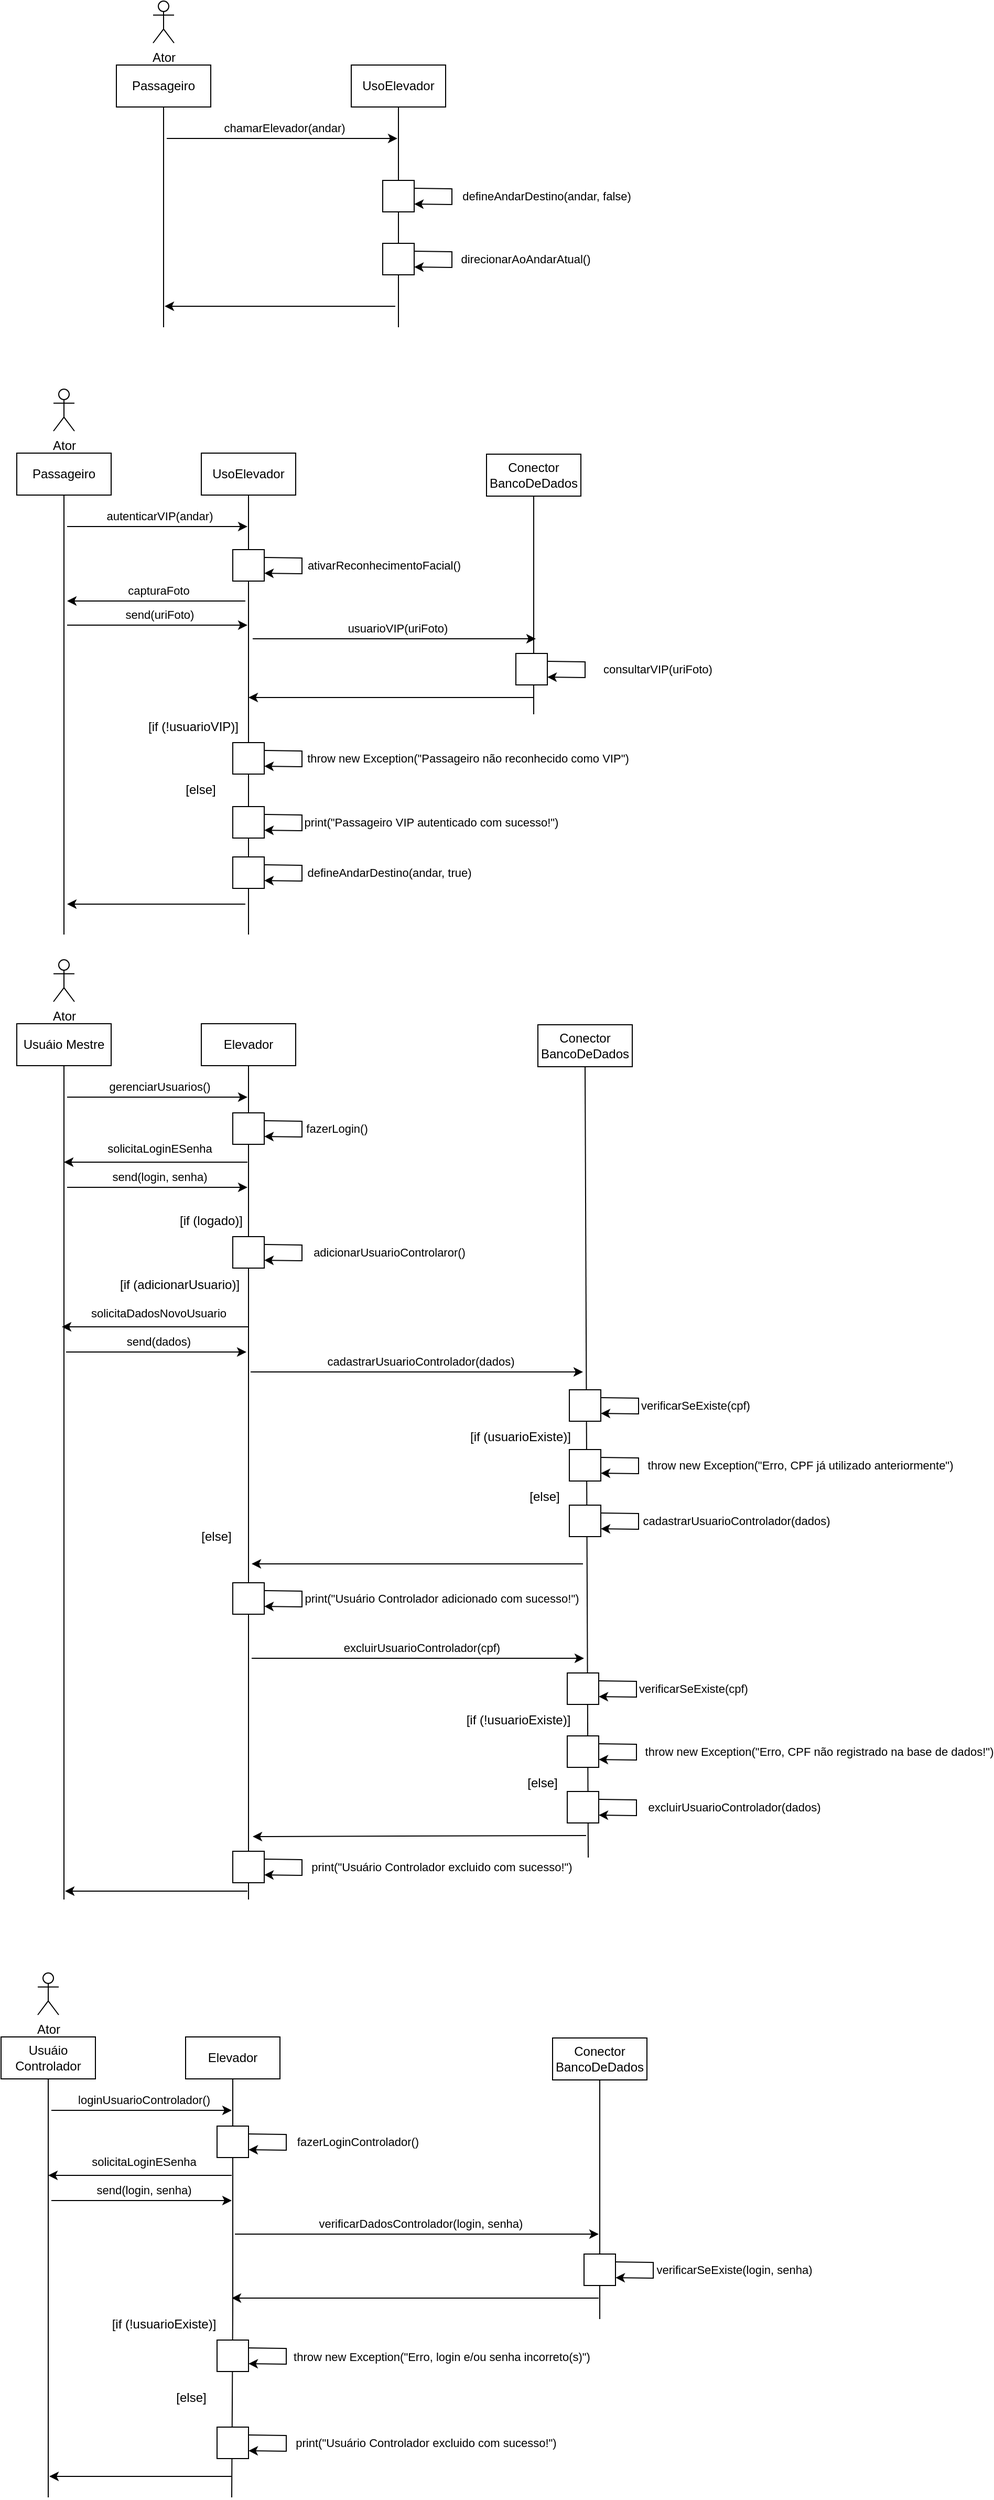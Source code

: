 <mxfile version="20.5.3" type="github">
  <diagram id="3JyE9qWSIHC2tVnXCIS9" name="Página-1">
    <mxGraphModel dx="1055" dy="459" grid="1" gridSize="10" guides="1" tooltips="1" connect="1" arrows="1" fold="1" page="1" pageScale="1" pageWidth="827" pageHeight="1169" math="0" shadow="0">
      <root>
        <mxCell id="0" />
        <mxCell id="1" parent="0" />
        <mxCell id="3kf62RT6ePGo2hTkcLxx-1" value="Passageiro" style="rounded=0;whiteSpace=wrap;html=1;" parent="1" vertex="1">
          <mxGeometry x="190" y="81" width="90" height="40" as="geometry" />
        </mxCell>
        <mxCell id="3kf62RT6ePGo2hTkcLxx-2" value="Ator" style="shape=umlActor;verticalLabelPosition=bottom;verticalAlign=top;html=1;outlineConnect=0;" parent="1" vertex="1">
          <mxGeometry x="225" y="20" width="20" height="40" as="geometry" />
        </mxCell>
        <mxCell id="3kf62RT6ePGo2hTkcLxx-4" value="UsoElevador" style="rounded=0;whiteSpace=wrap;html=1;" parent="1" vertex="1">
          <mxGeometry x="414" y="81" width="90" height="40" as="geometry" />
        </mxCell>
        <mxCell id="3kf62RT6ePGo2hTkcLxx-5" value="" style="endArrow=none;html=1;rounded=0;entryX=0.5;entryY=1;entryDx=0;entryDy=0;startArrow=none;" parent="1" source="3kf62RT6ePGo2hTkcLxx-9" target="3kf62RT6ePGo2hTkcLxx-4" edge="1">
          <mxGeometry width="50" height="50" relative="1" as="geometry">
            <mxPoint x="459" y="431" as="sourcePoint" />
            <mxPoint x="440" y="211" as="targetPoint" />
          </mxGeometry>
        </mxCell>
        <mxCell id="3kf62RT6ePGo2hTkcLxx-6" value="" style="endArrow=none;html=1;rounded=0;entryX=0.5;entryY=1;entryDx=0;entryDy=0;" parent="1" target="3kf62RT6ePGo2hTkcLxx-1" edge="1">
          <mxGeometry width="50" height="50" relative="1" as="geometry">
            <mxPoint x="235" y="331" as="sourcePoint" />
            <mxPoint x="234.5" y="141" as="targetPoint" />
          </mxGeometry>
        </mxCell>
        <mxCell id="3kf62RT6ePGo2hTkcLxx-8" value="chamarElevador(andar)" style="endArrow=classic;html=1;rounded=0;" parent="1" edge="1">
          <mxGeometry x="0.018" y="10" width="50" height="50" relative="1" as="geometry">
            <mxPoint x="238" y="151" as="sourcePoint" />
            <mxPoint x="458" y="151" as="targetPoint" />
            <mxPoint as="offset" />
          </mxGeometry>
        </mxCell>
        <mxCell id="3kf62RT6ePGo2hTkcLxx-9" value="" style="whiteSpace=wrap;html=1;aspect=fixed;" parent="1" vertex="1">
          <mxGeometry x="444" y="191" width="30" height="30" as="geometry" />
        </mxCell>
        <mxCell id="3kf62RT6ePGo2hTkcLxx-10" value="" style="endArrow=none;html=1;rounded=0;entryX=0.5;entryY=1;entryDx=0;entryDy=0;" parent="1" target="3kf62RT6ePGo2hTkcLxx-9" edge="1">
          <mxGeometry width="50" height="50" relative="1" as="geometry">
            <mxPoint x="459" y="331" as="sourcePoint" />
            <mxPoint x="459" y="121" as="targetPoint" />
            <Array as="points">
              <mxPoint x="459" y="331" />
            </Array>
          </mxGeometry>
        </mxCell>
        <mxCell id="3kf62RT6ePGo2hTkcLxx-11" value="defineAndarDestino(andar, false)" style="endArrow=classic;html=1;rounded=0;exitX=1;exitY=0.25;exitDx=0;exitDy=0;entryX=1;entryY=0.75;entryDx=0;entryDy=0;" parent="1" source="3kf62RT6ePGo2hTkcLxx-9" target="3kf62RT6ePGo2hTkcLxx-9" edge="1">
          <mxGeometry x="-0.011" y="90" width="50" height="50" relative="1" as="geometry">
            <mxPoint x="370" y="261" as="sourcePoint" />
            <mxPoint x="500" y="221" as="targetPoint" />
            <Array as="points">
              <mxPoint x="510" y="199" />
              <mxPoint x="510" y="206" />
              <mxPoint x="510" y="214" />
            </Array>
            <mxPoint as="offset" />
          </mxGeometry>
        </mxCell>
        <mxCell id="3kf62RT6ePGo2hTkcLxx-13" value="" style="whiteSpace=wrap;html=1;aspect=fixed;" parent="1" vertex="1">
          <mxGeometry x="444" y="251" width="30" height="30" as="geometry" />
        </mxCell>
        <mxCell id="3kf62RT6ePGo2hTkcLxx-14" value="direcionarAoAndarAtual()" style="endArrow=classic;html=1;rounded=0;exitX=1;exitY=0.25;exitDx=0;exitDy=0;entryX=1;entryY=0.75;entryDx=0;entryDy=0;" parent="1" source="3kf62RT6ePGo2hTkcLxx-13" target="3kf62RT6ePGo2hTkcLxx-13" edge="1">
          <mxGeometry x="-0.011" y="70" width="50" height="50" relative="1" as="geometry">
            <mxPoint x="370" y="321" as="sourcePoint" />
            <mxPoint x="500" y="281" as="targetPoint" />
            <Array as="points">
              <mxPoint x="510" y="259" />
              <mxPoint x="510" y="266" />
              <mxPoint x="510" y="274" />
            </Array>
            <mxPoint as="offset" />
          </mxGeometry>
        </mxCell>
        <mxCell id="3kf62RT6ePGo2hTkcLxx-15" value="" style="endArrow=classic;html=1;rounded=0;" parent="1" edge="1">
          <mxGeometry width="50" height="50" relative="1" as="geometry">
            <mxPoint x="456" y="311" as="sourcePoint" />
            <mxPoint x="236" y="311" as="targetPoint" />
          </mxGeometry>
        </mxCell>
        <mxCell id="idAeQF3LPdiyXYUl15NZ-1" value="Passageiro" style="rounded=0;whiteSpace=wrap;html=1;" parent="1" vertex="1">
          <mxGeometry x="95" y="451" width="90" height="40" as="geometry" />
        </mxCell>
        <mxCell id="idAeQF3LPdiyXYUl15NZ-2" value="Ator" style="shape=umlActor;verticalLabelPosition=bottom;verticalAlign=top;html=1;outlineConnect=0;" parent="1" vertex="1">
          <mxGeometry x="130" y="390" width="20" height="40" as="geometry" />
        </mxCell>
        <mxCell id="idAeQF3LPdiyXYUl15NZ-3" value="UsoElevador" style="rounded=0;whiteSpace=wrap;html=1;" parent="1" vertex="1">
          <mxGeometry x="271" y="451" width="90" height="40" as="geometry" />
        </mxCell>
        <mxCell id="idAeQF3LPdiyXYUl15NZ-4" value="" style="endArrow=none;html=1;rounded=0;entryX=0.5;entryY=1;entryDx=0;entryDy=0;startArrow=none;" parent="1" source="idAeQF3LPdiyXYUl15NZ-7" target="idAeQF3LPdiyXYUl15NZ-3" edge="1">
          <mxGeometry width="50" height="50" relative="1" as="geometry">
            <mxPoint x="316" y="801" as="sourcePoint" />
            <mxPoint x="297" y="581" as="targetPoint" />
          </mxGeometry>
        </mxCell>
        <mxCell id="idAeQF3LPdiyXYUl15NZ-5" value="" style="endArrow=none;html=1;rounded=0;entryX=0.5;entryY=1;entryDx=0;entryDy=0;" parent="1" target="idAeQF3LPdiyXYUl15NZ-1" edge="1">
          <mxGeometry width="50" height="50" relative="1" as="geometry">
            <mxPoint x="140" y="910" as="sourcePoint" />
            <mxPoint x="139.5" y="511" as="targetPoint" />
          </mxGeometry>
        </mxCell>
        <mxCell id="idAeQF3LPdiyXYUl15NZ-6" value="autenticarVIP(andar)" style="endArrow=classic;html=1;rounded=0;" parent="1" edge="1">
          <mxGeometry x="0.018" y="10" width="50" height="50" relative="1" as="geometry">
            <mxPoint x="143" y="521" as="sourcePoint" />
            <mxPoint x="315" y="521" as="targetPoint" />
            <mxPoint as="offset" />
          </mxGeometry>
        </mxCell>
        <mxCell id="idAeQF3LPdiyXYUl15NZ-7" value="" style="whiteSpace=wrap;html=1;aspect=fixed;" parent="1" vertex="1">
          <mxGeometry x="301" y="543" width="30" height="30" as="geometry" />
        </mxCell>
        <mxCell id="idAeQF3LPdiyXYUl15NZ-8" value="" style="endArrow=none;html=1;rounded=0;entryX=0.5;entryY=1;entryDx=0;entryDy=0;" parent="1" target="idAeQF3LPdiyXYUl15NZ-7" edge="1">
          <mxGeometry width="50" height="50" relative="1" as="geometry">
            <mxPoint x="316" y="701" as="sourcePoint" />
            <mxPoint x="316" y="491" as="targetPoint" />
            <Array as="points">
              <mxPoint x="316" y="910" />
              <mxPoint x="316" y="701" />
            </Array>
          </mxGeometry>
        </mxCell>
        <mxCell id="idAeQF3LPdiyXYUl15NZ-9" value="ativarReconhecimentoFacial()" style="endArrow=classic;html=1;rounded=0;exitX=1;exitY=0.25;exitDx=0;exitDy=0;entryX=1;entryY=0.75;entryDx=0;entryDy=0;" parent="1" source="idAeQF3LPdiyXYUl15NZ-7" target="idAeQF3LPdiyXYUl15NZ-7" edge="1">
          <mxGeometry x="-0.011" y="78" width="50" height="50" relative="1" as="geometry">
            <mxPoint x="227" y="613" as="sourcePoint" />
            <mxPoint x="357" y="573" as="targetPoint" />
            <Array as="points">
              <mxPoint x="367" y="551" />
              <mxPoint x="367" y="558" />
              <mxPoint x="367" y="566" />
            </Array>
            <mxPoint as="offset" />
          </mxGeometry>
        </mxCell>
        <mxCell id="idAeQF3LPdiyXYUl15NZ-10" value="" style="whiteSpace=wrap;html=1;aspect=fixed;" parent="1" vertex="1">
          <mxGeometry x="301" y="836" width="30" height="30" as="geometry" />
        </mxCell>
        <mxCell id="idAeQF3LPdiyXYUl15NZ-11" value="defineAndarDestino(andar, true)" style="endArrow=classic;html=1;rounded=0;exitX=1;exitY=0.25;exitDx=0;exitDy=0;entryX=1;entryY=0.75;entryDx=0;entryDy=0;" parent="1" source="idAeQF3LPdiyXYUl15NZ-10" target="idAeQF3LPdiyXYUl15NZ-10" edge="1">
          <mxGeometry x="-0.011" y="83" width="50" height="50" relative="1" as="geometry">
            <mxPoint x="227" y="906" as="sourcePoint" />
            <mxPoint x="357" y="866" as="targetPoint" />
            <Array as="points">
              <mxPoint x="367" y="844" />
              <mxPoint x="367" y="851" />
              <mxPoint x="367" y="859" />
            </Array>
            <mxPoint as="offset" />
          </mxGeometry>
        </mxCell>
        <mxCell id="idAeQF3LPdiyXYUl15NZ-12" value="" style="endArrow=classic;html=1;rounded=0;" parent="1" edge="1">
          <mxGeometry width="50" height="50" relative="1" as="geometry">
            <mxPoint x="313" y="881" as="sourcePoint" />
            <mxPoint x="143" y="881" as="targetPoint" />
          </mxGeometry>
        </mxCell>
        <mxCell id="idAeQF3LPdiyXYUl15NZ-14" value="Conector&lt;br&gt;BancoDeDados" style="rounded=0;whiteSpace=wrap;html=1;" parent="1" vertex="1">
          <mxGeometry x="543" y="452" width="90" height="40" as="geometry" />
        </mxCell>
        <mxCell id="idAeQF3LPdiyXYUl15NZ-15" value="" style="endArrow=none;html=1;rounded=0;entryX=0.5;entryY=1;entryDx=0;entryDy=0;startArrow=none;" parent="1" target="idAeQF3LPdiyXYUl15NZ-14" edge="1">
          <mxGeometry width="50" height="50" relative="1" as="geometry">
            <mxPoint x="588" y="700" as="sourcePoint" />
            <mxPoint x="588" y="508" as="targetPoint" />
          </mxGeometry>
        </mxCell>
        <mxCell id="idAeQF3LPdiyXYUl15NZ-16" value="usuarioVIP(uriFoto)" style="endArrow=classic;html=1;rounded=0;" parent="1" edge="1">
          <mxGeometry x="0.018" y="10" width="50" height="50" relative="1" as="geometry">
            <mxPoint x="320" y="628" as="sourcePoint" />
            <mxPoint x="590" y="628" as="targetPoint" />
            <mxPoint as="offset" />
          </mxGeometry>
        </mxCell>
        <mxCell id="idAeQF3LPdiyXYUl15NZ-17" value="[if (!usuarioVIP)]" style="text;html=1;align=center;verticalAlign=middle;resizable=0;points=[];autosize=1;strokeColor=none;fillColor=none;" parent="1" vertex="1">
          <mxGeometry x="208" y="697" width="110" height="30" as="geometry" />
        </mxCell>
        <mxCell id="idAeQF3LPdiyXYUl15NZ-22" value="" style="whiteSpace=wrap;html=1;aspect=fixed;" parent="1" vertex="1">
          <mxGeometry x="301" y="727" width="30" height="30" as="geometry" />
        </mxCell>
        <mxCell id="idAeQF3LPdiyXYUl15NZ-23" value="throw new Exception(&quot;Passageiro não reconhecido como VIP&quot;)" style="endArrow=classic;html=1;rounded=0;exitX=1;exitY=0.25;exitDx=0;exitDy=0;entryX=1;entryY=0.75;entryDx=0;entryDy=0;" parent="1" source="idAeQF3LPdiyXYUl15NZ-22" target="idAeQF3LPdiyXYUl15NZ-22" edge="1">
          <mxGeometry x="-0.011" y="158" width="50" height="50" relative="1" as="geometry">
            <mxPoint x="227" y="797" as="sourcePoint" />
            <mxPoint x="357" y="757" as="targetPoint" />
            <Array as="points">
              <mxPoint x="367" y="735" />
              <mxPoint x="367" y="742" />
              <mxPoint x="367" y="750" />
            </Array>
            <mxPoint as="offset" />
          </mxGeometry>
        </mxCell>
        <mxCell id="idAeQF3LPdiyXYUl15NZ-24" value="" style="endArrow=classic;html=1;rounded=0;" parent="1" edge="1">
          <mxGeometry x="0.018" y="10" width="50" height="50" relative="1" as="geometry">
            <mxPoint x="588" y="684" as="sourcePoint" />
            <mxPoint x="316" y="684" as="targetPoint" />
            <mxPoint as="offset" />
          </mxGeometry>
        </mxCell>
        <mxCell id="idAeQF3LPdiyXYUl15NZ-25" value="" style="whiteSpace=wrap;html=1;aspect=fixed;" parent="1" vertex="1">
          <mxGeometry x="571" y="642" width="30" height="30" as="geometry" />
        </mxCell>
        <mxCell id="idAeQF3LPdiyXYUl15NZ-26" value="consultarVIP(uriFoto)" style="endArrow=classic;html=1;rounded=0;exitX=1;exitY=0.25;exitDx=0;exitDy=0;entryX=1;entryY=0.75;entryDx=0;entryDy=0;" parent="1" source="idAeQF3LPdiyXYUl15NZ-25" target="idAeQF3LPdiyXYUl15NZ-25" edge="1">
          <mxGeometry x="-0.011" y="69" width="50" height="50" relative="1" as="geometry">
            <mxPoint x="497" y="712" as="sourcePoint" />
            <mxPoint x="627" y="672" as="targetPoint" />
            <Array as="points">
              <mxPoint x="637" y="650" />
              <mxPoint x="637" y="657" />
              <mxPoint x="637" y="665" />
            </Array>
            <mxPoint as="offset" />
          </mxGeometry>
        </mxCell>
        <mxCell id="idAeQF3LPdiyXYUl15NZ-28" value="[else]" style="text;html=1;align=center;verticalAlign=middle;resizable=0;points=[];autosize=1;strokeColor=none;fillColor=none;" parent="1" vertex="1">
          <mxGeometry x="245" y="757" width="50" height="30" as="geometry" />
        </mxCell>
        <mxCell id="idAeQF3LPdiyXYUl15NZ-31" value="" style="whiteSpace=wrap;html=1;aspect=fixed;" parent="1" vertex="1">
          <mxGeometry x="301" y="788" width="30" height="30" as="geometry" />
        </mxCell>
        <mxCell id="idAeQF3LPdiyXYUl15NZ-32" value="print(&quot;Passageiro VIP autenticado com sucesso!&quot;)" style="endArrow=classic;html=1;rounded=0;exitX=1;exitY=0.25;exitDx=0;exitDy=0;entryX=1;entryY=0.75;entryDx=0;entryDy=0;" parent="1" source="idAeQF3LPdiyXYUl15NZ-31" target="idAeQF3LPdiyXYUl15NZ-31" edge="1">
          <mxGeometry x="-0.011" y="123" width="50" height="50" relative="1" as="geometry">
            <mxPoint x="227" y="858" as="sourcePoint" />
            <mxPoint x="357" y="818" as="targetPoint" />
            <Array as="points">
              <mxPoint x="367" y="796" />
              <mxPoint x="367" y="803" />
              <mxPoint x="367" y="811" />
            </Array>
            <mxPoint as="offset" />
          </mxGeometry>
        </mxCell>
        <mxCell id="idAeQF3LPdiyXYUl15NZ-33" value="Usuáio Mestre" style="rounded=0;whiteSpace=wrap;html=1;" parent="1" vertex="1">
          <mxGeometry x="95" y="995" width="90" height="40" as="geometry" />
        </mxCell>
        <mxCell id="idAeQF3LPdiyXYUl15NZ-34" value="Ator" style="shape=umlActor;verticalLabelPosition=bottom;verticalAlign=top;html=1;outlineConnect=0;" parent="1" vertex="1">
          <mxGeometry x="130" y="934" width="20" height="40" as="geometry" />
        </mxCell>
        <mxCell id="idAeQF3LPdiyXYUl15NZ-35" value="Elevador" style="rounded=0;whiteSpace=wrap;html=1;" parent="1" vertex="1">
          <mxGeometry x="271" y="995" width="90" height="40" as="geometry" />
        </mxCell>
        <mxCell id="idAeQF3LPdiyXYUl15NZ-36" value="" style="endArrow=none;html=1;rounded=0;entryX=0.5;entryY=1;entryDx=0;entryDy=0;startArrow=none;" parent="1" source="idAeQF3LPdiyXYUl15NZ-39" target="idAeQF3LPdiyXYUl15NZ-35" edge="1">
          <mxGeometry width="50" height="50" relative="1" as="geometry">
            <mxPoint x="316" y="1345" as="sourcePoint" />
            <mxPoint x="297" y="1125" as="targetPoint" />
          </mxGeometry>
        </mxCell>
        <mxCell id="idAeQF3LPdiyXYUl15NZ-37" value="" style="endArrow=none;html=1;rounded=0;entryX=0.5;entryY=1;entryDx=0;entryDy=0;" parent="1" target="idAeQF3LPdiyXYUl15NZ-33" edge="1">
          <mxGeometry width="50" height="50" relative="1" as="geometry">
            <mxPoint x="140" y="1830" as="sourcePoint" />
            <mxPoint x="139.5" y="1055" as="targetPoint" />
          </mxGeometry>
        </mxCell>
        <mxCell id="idAeQF3LPdiyXYUl15NZ-38" value="gerenciarUsuarios()" style="endArrow=classic;html=1;rounded=0;" parent="1" edge="1">
          <mxGeometry x="0.018" y="10" width="50" height="50" relative="1" as="geometry">
            <mxPoint x="143" y="1065" as="sourcePoint" />
            <mxPoint x="315.0" y="1065" as="targetPoint" />
            <mxPoint as="offset" />
          </mxGeometry>
        </mxCell>
        <mxCell id="idAeQF3LPdiyXYUl15NZ-39" value="" style="whiteSpace=wrap;html=1;aspect=fixed;" parent="1" vertex="1">
          <mxGeometry x="301" y="1198" width="30" height="30" as="geometry" />
        </mxCell>
        <mxCell id="idAeQF3LPdiyXYUl15NZ-40" value="" style="endArrow=none;html=1;rounded=0;entryX=0.5;entryY=1;entryDx=0;entryDy=0;" parent="1" target="idAeQF3LPdiyXYUl15NZ-39" edge="1">
          <mxGeometry width="50" height="50" relative="1" as="geometry">
            <mxPoint x="316.0" y="1245" as="sourcePoint" />
            <mxPoint x="316" y="1035" as="targetPoint" />
            <Array as="points">
              <mxPoint x="316" y="1830" />
              <mxPoint x="316" y="1245" />
            </Array>
          </mxGeometry>
        </mxCell>
        <mxCell id="idAeQF3LPdiyXYUl15NZ-41" value="adicionarUsuarioControlaror()" style="endArrow=classic;html=1;rounded=0;exitX=1;exitY=0.25;exitDx=0;exitDy=0;entryX=1;entryY=0.75;entryDx=0;entryDy=0;" parent="1" source="idAeQF3LPdiyXYUl15NZ-39" target="idAeQF3LPdiyXYUl15NZ-39" edge="1">
          <mxGeometry x="-0.011" y="83" width="50" height="50" relative="1" as="geometry">
            <mxPoint x="227" y="1268" as="sourcePoint" />
            <mxPoint x="357" y="1228" as="targetPoint" />
            <Array as="points">
              <mxPoint x="367" y="1206" />
              <mxPoint x="367" y="1213" />
              <mxPoint x="367" y="1221" />
            </Array>
            <mxPoint as="offset" />
          </mxGeometry>
        </mxCell>
        <mxCell id="idAeQF3LPdiyXYUl15NZ-44" value="" style="endArrow=classic;html=1;rounded=0;" parent="1" edge="1">
          <mxGeometry width="50" height="50" relative="1" as="geometry">
            <mxPoint x="315" y="1822" as="sourcePoint" />
            <mxPoint x="141" y="1822" as="targetPoint" />
          </mxGeometry>
        </mxCell>
        <mxCell id="idAeQF3LPdiyXYUl15NZ-45" value="Conector&lt;br&gt;BancoDeDados" style="rounded=0;whiteSpace=wrap;html=1;" parent="1" vertex="1">
          <mxGeometry x="592" y="996" width="90" height="40" as="geometry" />
        </mxCell>
        <mxCell id="idAeQF3LPdiyXYUl15NZ-46" value="" style="endArrow=none;html=1;rounded=0;entryX=0.5;entryY=1;entryDx=0;entryDy=0;startArrow=none;" parent="1" target="idAeQF3LPdiyXYUl15NZ-45" edge="1">
          <mxGeometry width="50" height="50" relative="1" as="geometry">
            <mxPoint x="640" y="1790" as="sourcePoint" />
            <mxPoint x="637" y="1052" as="targetPoint" />
          </mxGeometry>
        </mxCell>
        <mxCell id="idAeQF3LPdiyXYUl15NZ-47" value="cadastrarUsuarioControlador(dados)" style="endArrow=classic;html=1;rounded=0;" parent="1" edge="1">
          <mxGeometry x="0.018" y="10" width="50" height="50" relative="1" as="geometry">
            <mxPoint x="318" y="1327" as="sourcePoint" />
            <mxPoint x="635" y="1327" as="targetPoint" />
            <mxPoint as="offset" />
          </mxGeometry>
        </mxCell>
        <mxCell id="idAeQF3LPdiyXYUl15NZ-48" value="[if (adicionarUsuario)]" style="text;html=1;align=center;verticalAlign=middle;resizable=0;points=[];autosize=1;strokeColor=none;fillColor=none;" parent="1" vertex="1">
          <mxGeometry x="180" y="1229" width="140" height="30" as="geometry" />
        </mxCell>
        <mxCell id="idAeQF3LPdiyXYUl15NZ-52" value="" style="whiteSpace=wrap;html=1;aspect=fixed;" parent="1" vertex="1">
          <mxGeometry x="622" y="1454" width="30" height="30" as="geometry" />
        </mxCell>
        <mxCell id="idAeQF3LPdiyXYUl15NZ-53" value="cadastrarUsuarioControlador(dados)" style="endArrow=classic;html=1;rounded=0;exitX=1;exitY=0.25;exitDx=0;exitDy=0;entryX=1;entryY=0.75;entryDx=0;entryDy=0;" parent="1" source="idAeQF3LPdiyXYUl15NZ-52" target="idAeQF3LPdiyXYUl15NZ-52" edge="1">
          <mxGeometry x="-0.011" y="93" width="50" height="50" relative="1" as="geometry">
            <mxPoint x="548" y="1524" as="sourcePoint" />
            <mxPoint x="678" y="1484" as="targetPoint" />
            <Array as="points">
              <mxPoint x="688" y="1462" />
              <mxPoint x="688" y="1469" />
              <mxPoint x="688" y="1477" />
            </Array>
            <mxPoint as="offset" />
          </mxGeometry>
        </mxCell>
        <mxCell id="idAeQF3LPdiyXYUl15NZ-54" value="[else]" style="text;html=1;align=center;verticalAlign=middle;resizable=0;points=[];autosize=1;strokeColor=none;fillColor=none;" parent="1" vertex="1">
          <mxGeometry x="260" y="1469" width="50" height="30" as="geometry" />
        </mxCell>
        <mxCell id="idAeQF3LPdiyXYUl15NZ-57" value="capturaFoto" style="endArrow=classic;html=1;rounded=0;" parent="1" edge="1">
          <mxGeometry x="-0.024" y="-10" width="50" height="50" relative="1" as="geometry">
            <mxPoint x="313" y="592" as="sourcePoint" />
            <mxPoint x="143" y="592" as="targetPoint" />
            <mxPoint as="offset" />
          </mxGeometry>
        </mxCell>
        <mxCell id="idAeQF3LPdiyXYUl15NZ-58" value="send(uriFoto)" style="endArrow=classic;html=1;rounded=0;" parent="1" edge="1">
          <mxGeometry x="0.018" y="10" width="50" height="50" relative="1" as="geometry">
            <mxPoint x="143" y="615" as="sourcePoint" />
            <mxPoint x="315" y="615" as="targetPoint" />
            <mxPoint as="offset" />
          </mxGeometry>
        </mxCell>
        <mxCell id="idAeQF3LPdiyXYUl15NZ-59" value="solicitaDadosNovoUsuario" style="endArrow=classic;html=1;rounded=0;" parent="1" edge="1">
          <mxGeometry x="-0.034" y="-13" width="50" height="50" relative="1" as="geometry">
            <mxPoint x="316" y="1284" as="sourcePoint" />
            <mxPoint x="138.0" y="1284" as="targetPoint" />
            <mxPoint as="offset" />
          </mxGeometry>
        </mxCell>
        <mxCell id="idAeQF3LPdiyXYUl15NZ-60" value="send(dados)" style="endArrow=classic;html=1;rounded=0;" parent="1" edge="1">
          <mxGeometry x="0.018" y="10" width="50" height="50" relative="1" as="geometry">
            <mxPoint x="142" y="1308" as="sourcePoint" />
            <mxPoint x="314" y="1308" as="targetPoint" />
            <mxPoint as="offset" />
          </mxGeometry>
        </mxCell>
        <mxCell id="idAeQF3LPdiyXYUl15NZ-61" value="" style="endArrow=classic;html=1;rounded=0;" parent="1" edge="1">
          <mxGeometry x="-0.034" y="-13" width="50" height="50" relative="1" as="geometry">
            <mxPoint x="635" y="1510" as="sourcePoint" />
            <mxPoint x="319" y="1510" as="targetPoint" />
            <mxPoint as="offset" />
          </mxGeometry>
        </mxCell>
        <mxCell id="idAeQF3LPdiyXYUl15NZ-63" value="" style="whiteSpace=wrap;html=1;aspect=fixed;" parent="1" vertex="1">
          <mxGeometry x="301" y="1528" width="30" height="30" as="geometry" />
        </mxCell>
        <mxCell id="idAeQF3LPdiyXYUl15NZ-64" value="print(&quot;Usuário Controlador adicionado com sucesso!&quot;)" style="endArrow=classic;html=1;rounded=0;exitX=1;exitY=0.25;exitDx=0;exitDy=0;entryX=1;entryY=0.75;entryDx=0;entryDy=0;" parent="1" source="idAeQF3LPdiyXYUl15NZ-63" target="idAeQF3LPdiyXYUl15NZ-63" edge="1">
          <mxGeometry x="-0.011" y="133" width="50" height="50" relative="1" as="geometry">
            <mxPoint x="227" y="1598" as="sourcePoint" />
            <mxPoint x="357" y="1558" as="targetPoint" />
            <Array as="points">
              <mxPoint x="367" y="1536" />
              <mxPoint x="367" y="1543" />
              <mxPoint x="367" y="1551" />
            </Array>
            <mxPoint as="offset" />
          </mxGeometry>
        </mxCell>
        <mxCell id="idAeQF3LPdiyXYUl15NZ-66" value="" style="whiteSpace=wrap;html=1;aspect=fixed;" parent="1" vertex="1">
          <mxGeometry x="622" y="1344" width="30" height="30" as="geometry" />
        </mxCell>
        <mxCell id="idAeQF3LPdiyXYUl15NZ-67" value="verificarSeExiste(cpf)" style="endArrow=classic;html=1;rounded=0;exitX=1;exitY=0.25;exitDx=0;exitDy=0;entryX=1;entryY=0.75;entryDx=0;entryDy=0;" parent="1" source="idAeQF3LPdiyXYUl15NZ-66" target="idAeQF3LPdiyXYUl15NZ-66" edge="1">
          <mxGeometry x="-0.011" y="54" width="50" height="50" relative="1" as="geometry">
            <mxPoint x="548" y="1414" as="sourcePoint" />
            <mxPoint x="678" y="1374" as="targetPoint" />
            <Array as="points">
              <mxPoint x="688" y="1352" />
              <mxPoint x="688" y="1359" />
              <mxPoint x="688" y="1367" />
            </Array>
            <mxPoint as="offset" />
          </mxGeometry>
        </mxCell>
        <mxCell id="idAeQF3LPdiyXYUl15NZ-68" value="[if (usuarioExiste)]" style="text;html=1;align=center;verticalAlign=middle;resizable=0;points=[];autosize=1;strokeColor=none;fillColor=none;" parent="1" vertex="1">
          <mxGeometry x="515" y="1374" width="120" height="30" as="geometry" />
        </mxCell>
        <mxCell id="idAeQF3LPdiyXYUl15NZ-69" value="" style="whiteSpace=wrap;html=1;aspect=fixed;" parent="1" vertex="1">
          <mxGeometry x="622" y="1401" width="30" height="30" as="geometry" />
        </mxCell>
        <mxCell id="idAeQF3LPdiyXYUl15NZ-70" value="throw new Exception(&quot;Erro, CPF já utilizado anteriormente&quot;)" style="endArrow=classic;html=1;rounded=0;exitX=1;exitY=0.25;exitDx=0;exitDy=0;entryX=1;entryY=0.75;entryDx=0;entryDy=0;" parent="1" source="idAeQF3LPdiyXYUl15NZ-69" target="idAeQF3LPdiyXYUl15NZ-69" edge="1">
          <mxGeometry x="-0.011" y="154" width="50" height="50" relative="1" as="geometry">
            <mxPoint x="548" y="1471" as="sourcePoint" />
            <mxPoint x="678" y="1431" as="targetPoint" />
            <Array as="points">
              <mxPoint x="688" y="1409" />
              <mxPoint x="688" y="1416" />
              <mxPoint x="688" y="1424" />
            </Array>
            <mxPoint as="offset" />
          </mxGeometry>
        </mxCell>
        <mxCell id="idAeQF3LPdiyXYUl15NZ-71" value="[else]" style="text;html=1;align=center;verticalAlign=middle;resizable=0;points=[];autosize=1;strokeColor=none;fillColor=none;" parent="1" vertex="1">
          <mxGeometry x="573" y="1431" width="50" height="30" as="geometry" />
        </mxCell>
        <mxCell id="idAeQF3LPdiyXYUl15NZ-73" value="excluirUsuarioControlador(cpf)" style="endArrow=classic;html=1;rounded=0;" parent="1" edge="1">
          <mxGeometry x="0.018" y="10" width="50" height="50" relative="1" as="geometry">
            <mxPoint x="319" y="1600" as="sourcePoint" />
            <mxPoint x="636" y="1600" as="targetPoint" />
            <mxPoint as="offset" />
          </mxGeometry>
        </mxCell>
        <mxCell id="idAeQF3LPdiyXYUl15NZ-75" value="" style="endArrow=classic;html=1;rounded=0;" parent="1" edge="1">
          <mxGeometry x="-0.034" y="-13" width="50" height="50" relative="1" as="geometry">
            <mxPoint x="638" y="1769" as="sourcePoint" />
            <mxPoint x="320" y="1770" as="targetPoint" />
            <mxPoint as="offset" />
          </mxGeometry>
        </mxCell>
        <mxCell id="idAeQF3LPdiyXYUl15NZ-76" value="" style="whiteSpace=wrap;html=1;aspect=fixed;" parent="1" vertex="1">
          <mxGeometry x="620" y="1727" width="30" height="30" as="geometry" />
        </mxCell>
        <mxCell id="idAeQF3LPdiyXYUl15NZ-77" value="excluirUsuarioControlador(dados)" style="endArrow=classic;html=1;rounded=0;exitX=1;exitY=0.25;exitDx=0;exitDy=0;entryX=1;entryY=0.75;entryDx=0;entryDy=0;" parent="1" source="idAeQF3LPdiyXYUl15NZ-76" target="idAeQF3LPdiyXYUl15NZ-76" edge="1">
          <mxGeometry x="-0.011" y="93" width="50" height="50" relative="1" as="geometry">
            <mxPoint x="546" y="1797" as="sourcePoint" />
            <mxPoint x="676" y="1757" as="targetPoint" />
            <Array as="points">
              <mxPoint x="686" y="1735" />
              <mxPoint x="686" y="1742" />
              <mxPoint x="686" y="1750" />
            </Array>
            <mxPoint as="offset" />
          </mxGeometry>
        </mxCell>
        <mxCell id="idAeQF3LPdiyXYUl15NZ-78" value="" style="whiteSpace=wrap;html=1;aspect=fixed;" parent="1" vertex="1">
          <mxGeometry x="620" y="1614" width="30" height="30" as="geometry" />
        </mxCell>
        <mxCell id="idAeQF3LPdiyXYUl15NZ-79" value="verificarSeExiste(cpf)" style="endArrow=classic;html=1;rounded=0;exitX=1;exitY=0.25;exitDx=0;exitDy=0;entryX=1;entryY=0.75;entryDx=0;entryDy=0;" parent="1" source="idAeQF3LPdiyXYUl15NZ-78" target="idAeQF3LPdiyXYUl15NZ-78" edge="1">
          <mxGeometry x="-0.011" y="54" width="50" height="50" relative="1" as="geometry">
            <mxPoint x="546" y="1684" as="sourcePoint" />
            <mxPoint x="676" y="1644" as="targetPoint" />
            <Array as="points">
              <mxPoint x="686" y="1622" />
              <mxPoint x="686" y="1629" />
              <mxPoint x="686" y="1637" />
            </Array>
            <mxPoint as="offset" />
          </mxGeometry>
        </mxCell>
        <mxCell id="idAeQF3LPdiyXYUl15NZ-80" value="[if (!usuarioExiste)]" style="text;html=1;align=center;verticalAlign=middle;resizable=0;points=[];autosize=1;strokeColor=none;fillColor=none;" parent="1" vertex="1">
          <mxGeometry x="513" y="1644" width="120" height="30" as="geometry" />
        </mxCell>
        <mxCell id="idAeQF3LPdiyXYUl15NZ-81" value="" style="whiteSpace=wrap;html=1;aspect=fixed;" parent="1" vertex="1">
          <mxGeometry x="620" y="1674" width="30" height="30" as="geometry" />
        </mxCell>
        <mxCell id="idAeQF3LPdiyXYUl15NZ-82" value="throw new Exception(&quot;Erro, CPF não registrado na base de dados!&quot;)" style="endArrow=classic;html=1;rounded=0;exitX=1;exitY=0.25;exitDx=0;exitDy=0;entryX=1;entryY=0.75;entryDx=0;entryDy=0;" parent="1" source="idAeQF3LPdiyXYUl15NZ-81" target="idAeQF3LPdiyXYUl15NZ-81" edge="1">
          <mxGeometry x="-0.011" y="174" width="50" height="50" relative="1" as="geometry">
            <mxPoint x="546" y="1744" as="sourcePoint" />
            <mxPoint x="676" y="1704" as="targetPoint" />
            <Array as="points">
              <mxPoint x="686" y="1682" />
              <mxPoint x="686" y="1689" />
              <mxPoint x="686" y="1697" />
            </Array>
            <mxPoint as="offset" />
          </mxGeometry>
        </mxCell>
        <mxCell id="idAeQF3LPdiyXYUl15NZ-83" value="[else]" style="text;html=1;align=center;verticalAlign=middle;resizable=0;points=[];autosize=1;strokeColor=none;fillColor=none;" parent="1" vertex="1">
          <mxGeometry x="571" y="1704" width="50" height="30" as="geometry" />
        </mxCell>
        <mxCell id="idAeQF3LPdiyXYUl15NZ-84" value="" style="whiteSpace=wrap;html=1;aspect=fixed;" parent="1" vertex="1">
          <mxGeometry x="301" y="1784" width="30" height="30" as="geometry" />
        </mxCell>
        <mxCell id="idAeQF3LPdiyXYUl15NZ-85" value="print(&quot;Usuário Controlador excluido com sucesso!&quot;)" style="endArrow=classic;html=1;rounded=0;exitX=1;exitY=0.25;exitDx=0;exitDy=0;entryX=1;entryY=0.75;entryDx=0;entryDy=0;" parent="1" source="idAeQF3LPdiyXYUl15NZ-84" target="idAeQF3LPdiyXYUl15NZ-84" edge="1">
          <mxGeometry x="-0.011" y="133" width="50" height="50" relative="1" as="geometry">
            <mxPoint x="227" y="1854" as="sourcePoint" />
            <mxPoint x="357" y="1814" as="targetPoint" />
            <Array as="points">
              <mxPoint x="367" y="1792" />
              <mxPoint x="367" y="1799" />
              <mxPoint x="367" y="1807" />
            </Array>
            <mxPoint as="offset" />
          </mxGeometry>
        </mxCell>
        <mxCell id="idAeQF3LPdiyXYUl15NZ-124" value="" style="whiteSpace=wrap;html=1;aspect=fixed;" parent="1" vertex="1">
          <mxGeometry x="301" y="1080" width="30" height="30" as="geometry" />
        </mxCell>
        <mxCell id="idAeQF3LPdiyXYUl15NZ-125" value="fazerLogin()" style="endArrow=classic;html=1;rounded=0;exitX=1;exitY=0.25;exitDx=0;exitDy=0;entryX=1;entryY=0.75;entryDx=0;entryDy=0;" parent="1" source="idAeQF3LPdiyXYUl15NZ-124" target="idAeQF3LPdiyXYUl15NZ-124" edge="1">
          <mxGeometry x="-0.011" y="33" width="50" height="50" relative="1" as="geometry">
            <mxPoint x="227" y="1150" as="sourcePoint" />
            <mxPoint x="357" y="1110" as="targetPoint" />
            <Array as="points">
              <mxPoint x="367" y="1088" />
              <mxPoint x="367" y="1095" />
              <mxPoint x="367" y="1103" />
            </Array>
            <mxPoint as="offset" />
          </mxGeometry>
        </mxCell>
        <mxCell id="idAeQF3LPdiyXYUl15NZ-127" value="solicitaLoginESenha" style="endArrow=classic;html=1;rounded=0;" parent="1" edge="1">
          <mxGeometry x="-0.034" y="-13" width="50" height="50" relative="1" as="geometry">
            <mxPoint x="315" y="1127" as="sourcePoint" />
            <mxPoint x="140" y="1127" as="targetPoint" />
            <mxPoint as="offset" />
          </mxGeometry>
        </mxCell>
        <mxCell id="idAeQF3LPdiyXYUl15NZ-128" value="send(login, senha)" style="endArrow=classic;html=1;rounded=0;" parent="1" edge="1">
          <mxGeometry x="0.018" y="10" width="50" height="50" relative="1" as="geometry">
            <mxPoint x="143" y="1151" as="sourcePoint" />
            <mxPoint x="315" y="1151" as="targetPoint" />
            <mxPoint as="offset" />
          </mxGeometry>
        </mxCell>
        <mxCell id="idAeQF3LPdiyXYUl15NZ-129" value="[if (logado)]" style="text;html=1;align=center;verticalAlign=middle;resizable=0;points=[];autosize=1;strokeColor=none;fillColor=none;" parent="1" vertex="1">
          <mxGeometry x="240" y="1168" width="80" height="30" as="geometry" />
        </mxCell>
        <mxCell id="qbrw99FZiVQoqzOKYDM2-1" value="Usuáio Controlador" style="rounded=0;whiteSpace=wrap;html=1;" vertex="1" parent="1">
          <mxGeometry x="80" y="1961" width="90" height="40" as="geometry" />
        </mxCell>
        <mxCell id="qbrw99FZiVQoqzOKYDM2-2" value="Ator" style="shape=umlActor;verticalLabelPosition=bottom;verticalAlign=top;html=1;outlineConnect=0;" vertex="1" parent="1">
          <mxGeometry x="115" y="1900" width="20" height="40" as="geometry" />
        </mxCell>
        <mxCell id="qbrw99FZiVQoqzOKYDM2-3" value="Elevador" style="rounded=0;whiteSpace=wrap;html=1;" vertex="1" parent="1">
          <mxGeometry x="256" y="1961" width="90" height="40" as="geometry" />
        </mxCell>
        <mxCell id="qbrw99FZiVQoqzOKYDM2-4" value="" style="endArrow=none;html=1;rounded=0;entryX=0.5;entryY=1;entryDx=0;entryDy=0;startArrow=none;" edge="1" parent="1" target="qbrw99FZiVQoqzOKYDM2-3">
          <mxGeometry width="50" height="50" relative="1" as="geometry">
            <mxPoint x="301" y="2190" as="sourcePoint" />
            <mxPoint x="282" y="2091" as="targetPoint" />
          </mxGeometry>
        </mxCell>
        <mxCell id="qbrw99FZiVQoqzOKYDM2-5" value="" style="endArrow=none;html=1;rounded=0;entryX=0.5;entryY=1;entryDx=0;entryDy=0;" edge="1" parent="1" target="qbrw99FZiVQoqzOKYDM2-1">
          <mxGeometry width="50" height="50" relative="1" as="geometry">
            <mxPoint x="125" y="2400" as="sourcePoint" />
            <mxPoint x="124.5" y="2021" as="targetPoint" />
          </mxGeometry>
        </mxCell>
        <mxCell id="qbrw99FZiVQoqzOKYDM2-6" value="loginUsuarioControlador()" style="endArrow=classic;html=1;rounded=0;" edge="1" parent="1">
          <mxGeometry x="0.018" y="10" width="50" height="50" relative="1" as="geometry">
            <mxPoint x="128" y="2031" as="sourcePoint" />
            <mxPoint x="300" y="2031" as="targetPoint" />
            <mxPoint as="offset" />
          </mxGeometry>
        </mxCell>
        <mxCell id="qbrw99FZiVQoqzOKYDM2-8" value="" style="endArrow=none;html=1;rounded=0;entryX=0.5;entryY=1;entryDx=0;entryDy=0;" edge="1" parent="1">
          <mxGeometry width="50" height="50" relative="1" as="geometry">
            <mxPoint x="301" y="2221" as="sourcePoint" />
            <mxPoint x="301" y="2190" as="targetPoint" />
            <Array as="points">
              <mxPoint x="300" y="2400" />
              <mxPoint x="301" y="2221" />
            </Array>
          </mxGeometry>
        </mxCell>
        <mxCell id="qbrw99FZiVQoqzOKYDM2-10" value="" style="endArrow=classic;html=1;rounded=0;" edge="1" parent="1">
          <mxGeometry width="50" height="50" relative="1" as="geometry">
            <mxPoint x="300" y="2380" as="sourcePoint" />
            <mxPoint x="126" y="2380" as="targetPoint" />
          </mxGeometry>
        </mxCell>
        <mxCell id="qbrw99FZiVQoqzOKYDM2-11" value="Conector&lt;br&gt;BancoDeDados" style="rounded=0;whiteSpace=wrap;html=1;" vertex="1" parent="1">
          <mxGeometry x="606" y="1962" width="90" height="40" as="geometry" />
        </mxCell>
        <mxCell id="qbrw99FZiVQoqzOKYDM2-12" value="" style="endArrow=none;html=1;rounded=0;entryX=0.5;entryY=1;entryDx=0;entryDy=0;startArrow=none;" edge="1" parent="1" target="qbrw99FZiVQoqzOKYDM2-11">
          <mxGeometry width="50" height="50" relative="1" as="geometry">
            <mxPoint x="651" y="2230" as="sourcePoint" />
            <mxPoint x="651" y="2018" as="targetPoint" />
          </mxGeometry>
        </mxCell>
        <mxCell id="qbrw99FZiVQoqzOKYDM2-13" value="verificarDadosControlador(login, senha)" style="endArrow=classic;html=1;rounded=0;" edge="1" parent="1">
          <mxGeometry x="0.018" y="10" width="50" height="50" relative="1" as="geometry">
            <mxPoint x="303" y="2149" as="sourcePoint" />
            <mxPoint x="650" y="2149" as="targetPoint" />
            <mxPoint as="offset" />
          </mxGeometry>
        </mxCell>
        <mxCell id="qbrw99FZiVQoqzOKYDM2-17" value="[else]" style="text;html=1;align=center;verticalAlign=middle;resizable=0;points=[];autosize=1;strokeColor=none;fillColor=none;" vertex="1" parent="1">
          <mxGeometry x="236" y="2290" width="50" height="30" as="geometry" />
        </mxCell>
        <mxCell id="qbrw99FZiVQoqzOKYDM2-20" value="" style="endArrow=classic;html=1;rounded=0;" edge="1" parent="1">
          <mxGeometry x="-0.034" y="-13" width="50" height="50" relative="1" as="geometry">
            <mxPoint x="650" y="2210" as="sourcePoint" />
            <mxPoint x="300" y="2210" as="targetPoint" />
            <mxPoint as="offset" />
          </mxGeometry>
        </mxCell>
        <mxCell id="qbrw99FZiVQoqzOKYDM2-21" value="" style="whiteSpace=wrap;html=1;aspect=fixed;" vertex="1" parent="1">
          <mxGeometry x="286" y="2250" width="30" height="30" as="geometry" />
        </mxCell>
        <mxCell id="qbrw99FZiVQoqzOKYDM2-22" value="throw new Exception(&quot;Erro, login e/ou senha incorreto(s)&quot;)" style="endArrow=classic;html=1;rounded=0;exitX=1;exitY=0.25;exitDx=0;exitDy=0;entryX=1;entryY=0.75;entryDx=0;entryDy=0;" edge="1" parent="1" source="qbrw99FZiVQoqzOKYDM2-21" target="qbrw99FZiVQoqzOKYDM2-21">
          <mxGeometry x="0.011" y="148" width="50" height="50" relative="1" as="geometry">
            <mxPoint x="212" y="2320" as="sourcePoint" />
            <mxPoint x="342" y="2280" as="targetPoint" />
            <Array as="points">
              <mxPoint x="352" y="2258" />
              <mxPoint x="352" y="2265" />
              <mxPoint x="352" y="2273" />
            </Array>
            <mxPoint as="offset" />
          </mxGeometry>
        </mxCell>
        <mxCell id="qbrw99FZiVQoqzOKYDM2-23" value="" style="whiteSpace=wrap;html=1;aspect=fixed;" vertex="1" parent="1">
          <mxGeometry x="636" y="2168" width="30" height="30" as="geometry" />
        </mxCell>
        <mxCell id="qbrw99FZiVQoqzOKYDM2-24" value="verificarSeExiste(login, senha)" style="endArrow=classic;html=1;rounded=0;exitX=1;exitY=0.25;exitDx=0;exitDy=0;entryX=1;entryY=0.75;entryDx=0;entryDy=0;" edge="1" parent="1" source="qbrw99FZiVQoqzOKYDM2-23" target="qbrw99FZiVQoqzOKYDM2-23">
          <mxGeometry x="-0.011" y="77" width="50" height="50" relative="1" as="geometry">
            <mxPoint x="562" y="2238" as="sourcePoint" />
            <mxPoint x="692" y="2198" as="targetPoint" />
            <Array as="points">
              <mxPoint x="702" y="2176" />
              <mxPoint x="702" y="2183" />
              <mxPoint x="702" y="2191" />
            </Array>
            <mxPoint as="offset" />
          </mxGeometry>
        </mxCell>
        <mxCell id="qbrw99FZiVQoqzOKYDM2-25" value="[if (!usuarioExiste)]" style="text;html=1;align=center;verticalAlign=middle;resizable=0;points=[];autosize=1;strokeColor=none;fillColor=none;" vertex="1" parent="1">
          <mxGeometry x="175" y="2220" width="120" height="30" as="geometry" />
        </mxCell>
        <mxCell id="qbrw99FZiVQoqzOKYDM2-39" value="" style="whiteSpace=wrap;html=1;aspect=fixed;" vertex="1" parent="1">
          <mxGeometry x="286" y="2333" width="30" height="30" as="geometry" />
        </mxCell>
        <mxCell id="qbrw99FZiVQoqzOKYDM2-40" value="print(&quot;Usuário Controlador excluido com sucesso!&quot;)" style="endArrow=classic;html=1;rounded=0;exitX=1;exitY=0.25;exitDx=0;exitDy=0;entryX=1;entryY=0.75;entryDx=0;entryDy=0;" edge="1" parent="1" source="qbrw99FZiVQoqzOKYDM2-39" target="qbrw99FZiVQoqzOKYDM2-39">
          <mxGeometry x="-0.011" y="133" width="50" height="50" relative="1" as="geometry">
            <mxPoint x="212" y="2403" as="sourcePoint" />
            <mxPoint x="342" y="2363" as="targetPoint" />
            <Array as="points">
              <mxPoint x="352" y="2341" />
              <mxPoint x="352" y="2348" />
              <mxPoint x="352" y="2356" />
            </Array>
            <mxPoint as="offset" />
          </mxGeometry>
        </mxCell>
        <mxCell id="qbrw99FZiVQoqzOKYDM2-41" value="" style="whiteSpace=wrap;html=1;aspect=fixed;" vertex="1" parent="1">
          <mxGeometry x="286" y="2046" width="30" height="30" as="geometry" />
        </mxCell>
        <mxCell id="qbrw99FZiVQoqzOKYDM2-42" value="fazerLoginControlador()" style="endArrow=classic;html=1;rounded=0;exitX=1;exitY=0.25;exitDx=0;exitDy=0;entryX=1;entryY=0.75;entryDx=0;entryDy=0;" edge="1" parent="1" source="qbrw99FZiVQoqzOKYDM2-41" target="qbrw99FZiVQoqzOKYDM2-41">
          <mxGeometry x="-0.011" y="68" width="50" height="50" relative="1" as="geometry">
            <mxPoint x="212" y="2116" as="sourcePoint" />
            <mxPoint x="342" y="2076" as="targetPoint" />
            <Array as="points">
              <mxPoint x="352" y="2054" />
              <mxPoint x="352" y="2061" />
              <mxPoint x="352" y="2069" />
            </Array>
            <mxPoint as="offset" />
          </mxGeometry>
        </mxCell>
        <mxCell id="qbrw99FZiVQoqzOKYDM2-43" value="solicitaLoginESenha" style="endArrow=classic;html=1;rounded=0;" edge="1" parent="1">
          <mxGeometry x="-0.034" y="-13" width="50" height="50" relative="1" as="geometry">
            <mxPoint x="300" y="2093" as="sourcePoint" />
            <mxPoint x="125" y="2093" as="targetPoint" />
            <mxPoint as="offset" />
          </mxGeometry>
        </mxCell>
        <mxCell id="qbrw99FZiVQoqzOKYDM2-44" value="send(login, senha)" style="endArrow=classic;html=1;rounded=0;" edge="1" parent="1">
          <mxGeometry x="0.018" y="10" width="50" height="50" relative="1" as="geometry">
            <mxPoint x="128" y="2117" as="sourcePoint" />
            <mxPoint x="300" y="2117" as="targetPoint" />
            <mxPoint as="offset" />
          </mxGeometry>
        </mxCell>
      </root>
    </mxGraphModel>
  </diagram>
</mxfile>
